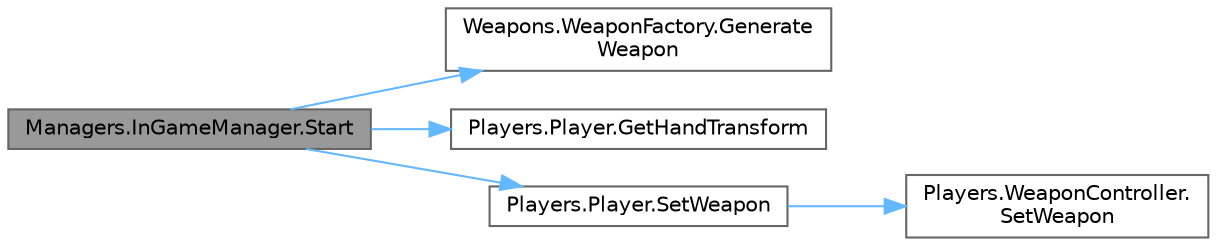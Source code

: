 digraph "Managers.InGameManager.Start"
{
 // LATEX_PDF_SIZE
  bgcolor="transparent";
  edge [fontname=Helvetica,fontsize=10,labelfontname=Helvetica,labelfontsize=10];
  node [fontname=Helvetica,fontsize=10,shape=box,height=0.2,width=0.4];
  rankdir="LR";
  Node1 [id="Node000001",label="Managers.InGameManager.Start",height=0.2,width=0.4,color="gray40", fillcolor="grey60", style="filled", fontcolor="black",tooltip=" "];
  Node1 -> Node2 [id="edge1_Node000001_Node000002",color="steelblue1",style="solid",tooltip=" "];
  Node2 [id="Node000002",label="Weapons.WeaponFactory.Generate\lWeapon",height=0.2,width=0.4,color="grey40", fillcolor="white", style="filled",URL="$classWeapons_1_1WeaponFactory.html#ac08aaf0fd0d62631d74ae653d1e28686",tooltip=" "];
  Node1 -> Node3 [id="edge2_Node000001_Node000003",color="steelblue1",style="solid",tooltip=" "];
  Node3 [id="Node000003",label="Players.Player.GetHandTransform",height=0.2,width=0.4,color="grey40", fillcolor="white", style="filled",URL="$classPlayers_1_1Player.html#added26bdd3e18b14b6f4d15fa94985a6",tooltip=" "];
  Node1 -> Node4 [id="edge3_Node000001_Node000004",color="steelblue1",style="solid",tooltip=" "];
  Node4 [id="Node000004",label="Players.Player.SetWeapon",height=0.2,width=0.4,color="grey40", fillcolor="white", style="filled",URL="$classPlayers_1_1Player.html#ae26d0e5022dbb29b3983257ad25ee1d1",tooltip=" "];
  Node4 -> Node5 [id="edge4_Node000004_Node000005",color="steelblue1",style="solid",tooltip=" "];
  Node5 [id="Node000005",label="Players.WeaponController.\lSetWeapon",height=0.2,width=0.4,color="grey40", fillcolor="white", style="filled",URL="$classPlayers_1_1WeaponController.html#a35762a4cb48fcac1e6a6f7f7c046f900",tooltip=" "];
}
